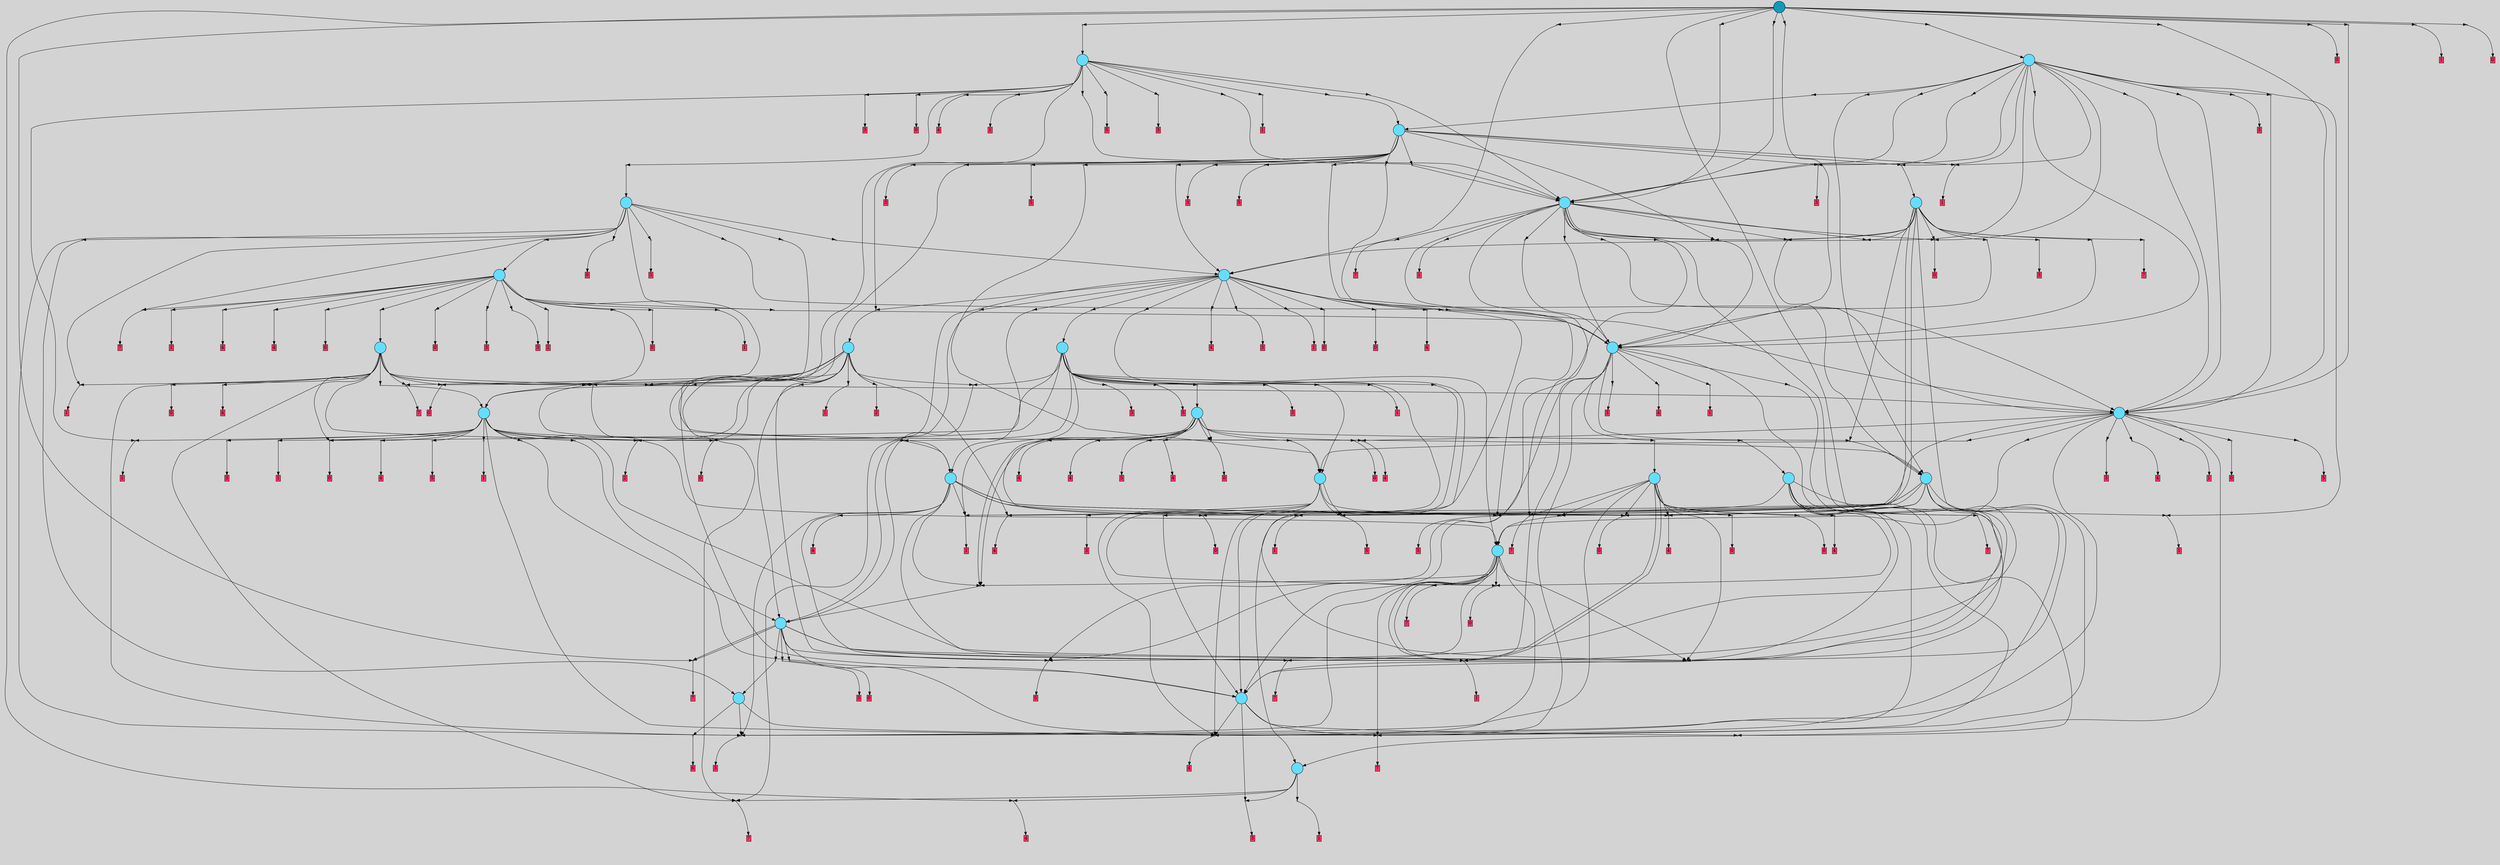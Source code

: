 // File exported with GEGELATI v1.3.1
// On the 2024-07-14 20:02:34
// With the MARL::MarlTPGGraphDotExporter
digraph{
	graph[pad = "0.212, 0.055" bgcolor = lightgray]
	node[shape=circle style = filled label = ""]
		T641 [fillcolor="#66ddff"]
		T730 [fillcolor="#66ddff"]
		T737 [fillcolor="#66ddff"]
		T770 [fillcolor="#66ddff"]
		T778 [fillcolor="#66ddff"]
		T795 [fillcolor="#66ddff"]
		T811 [fillcolor="#66ddff"]
		T830 [fillcolor="#66ddff"]
		T834 [fillcolor="#66ddff"]
		T839 [fillcolor="#66ddff"]
		T848 [fillcolor="#66ddff"]
		T854 [fillcolor="#66ddff"]
		T914 [fillcolor="#66ddff"]
		T924 [fillcolor="#66ddff"]
		T956 [fillcolor="#66ddff"]
		T958 [fillcolor="#66ddff"]
		T969 [fillcolor="#66ddff"]
		T1009 [fillcolor="#66ddff"]
		T1017 [fillcolor="#66ddff"]
		T1110 [fillcolor="#66ddff"]
		T1204 [fillcolor="#66ddff"]
		T1278 [fillcolor="#66ddff"]
		T1428 [fillcolor="#66ddff"]
		T1476 [fillcolor="#66ddff"]
		T1685 [fillcolor="#66ddff"]
		T1694 [fillcolor="#1199bb"]
		P33698 [fillcolor="#cccccc" shape=point] //
		I33698 [shape=box style=invis label="8|4&3|6#0|7&#92;n5|5&4|7#3|2&#92;n7|3&3|3#4|1&#92;n3|0&1|2#2|1&#92;n3|2&2|5#0|4&#92;n8|2&0|5#2|5&#92;n"]
		P33698 -> I33698[style=invis]
		A20389 [fillcolor="#ff3366" shape=box margin=0.03 width=0 height=0 label="7"]
		T641 -> P33698 -> A20389
		P33699 [fillcolor="#cccccc" shape=point] //
		I33699 [shape=box style=invis label="5|7&3|1#1|5&#92;n"]
		P33699 -> I33699[style=invis]
		A20390 [fillcolor="#ff3366" shape=box margin=0.03 width=0 height=0 label="3"]
		T641 -> P33699 -> A20390
		P33700 [fillcolor="#cccccc" shape=point] //
		I33700 [shape=box style=invis label="2|0&2|4#1|2&#92;n0|5&3|0#0|7&#92;n8|7&2|2#3|6&#92;n1|6&1|0#3|7&#92;n2|7&0|7#3|1&#92;n7|4&0|7#2|7&#92;n8|3&0|6#0|3&#92;n4|4&1|2#1|6&#92;n"]
		P33700 -> I33700[style=invis]
		A20391 [fillcolor="#ff3366" shape=box margin=0.03 width=0 height=0 label="6"]
		T641 -> P33700 -> A20391
		P33701 [fillcolor="#cccccc" shape=point] //
		I33701 [shape=box style=invis label="4|7&3|7#1|1&#92;n2|1&0|1#4|2&#92;n0|1&2|1#4|3&#92;n0|5&0|6#3|7&#92;n4|5&4|3#1|6&#92;n3|4&2|2#0|3&#92;n1|7&3|0#0|3&#92;n2|0&4|2#2|4&#92;n6|6&3|3#1|3&#92;n3|3&1|6#3|6&#92;n"]
		P33701 -> I33701[style=invis]
		A20392 [fillcolor="#ff3366" shape=box margin=0.03 width=0 height=0 label="7"]
		T730 -> P33701 -> A20392
		P33702 [fillcolor="#cccccc" shape=point] //
		I33702 [shape=box style=invis label="6|7&0|6#1|7&#92;n8|3&3|5#4|0&#92;n4|1&4|2#4|1&#92;n8|4&1|0#2|1&#92;n6|3&4|4#1|6&#92;n0|0&1|1#4|1&#92;n1|0&3|5#0|2&#92;n6|1&3|7#2|0&#92;n5|7&3|2#2|4&#92;n3|2&4|0#0|1&#92;n"]
		P33702 -> I33702[style=invis]
		A20393 [fillcolor="#ff3366" shape=box margin=0.03 width=0 height=0 label="1"]
		T730 -> P33702 -> A20393
		P33703 [fillcolor="#cccccc" shape=point] //
		I33703 [shape=box style=invis label="8|6&4|1#4|3&#92;n7|5&2|2#1|3&#92;n1|5&3|7#2|7&#92;n0|6&4|2#3|2&#92;n2|0&2|2#4|6&#92;n"]
		P33703 -> I33703[style=invis]
		A20394 [fillcolor="#ff3366" shape=box margin=0.03 width=0 height=0 label="4"]
		T730 -> P33703 -> A20394
		P33704 [fillcolor="#cccccc" shape=point] //
		I33704 [shape=box style=invis label="2|2&3|4#2|5&#92;n3|7&4|1#0|3&#92;n4|5&3|7#1|5&#92;n1|2&1|0#4|1&#92;n6|5&1|7#1|2&#92;n8|5&1|3#1|6&#92;n5|4&0|6#2|2&#92;n"]
		P33704 -> I33704[style=invis]
		A20395 [fillcolor="#ff3366" shape=box margin=0.03 width=0 height=0 label="3"]
		T730 -> P33704 -> A20395
		T737 -> P33698
		T737 -> P33704
		P33705 [fillcolor="#cccccc" shape=point] //
		I33705 [shape=box style=invis label="8|6&4|1#4|3&#92;n1|5&3|7#2|7&#92;n7|5&2|2#0|3&#92;n0|6&4|2#3|2&#92;n2|0&2|2#4|6&#92;n"]
		P33705 -> I33705[style=invis]
		A20396 [fillcolor="#ff3366" shape=box margin=0.03 width=0 height=0 label="4"]
		T737 -> P33705 -> A20396
		P33706 [fillcolor="#cccccc" shape=point] //
		I33706 [shape=box style=invis label="8|0&0|6#3|5&#92;n6|7&3|5#3|0&#92;n5|3&0|1#4|7&#92;n"]
		P33706 -> I33706[style=invis]
		T737 -> P33706 -> T730
		P33707 [fillcolor="#cccccc" shape=point] //
		I33707 [shape=box style=invis label="4|1&2|1#1|7&#92;n4|7&1|0#4|7&#92;n6|0&2|0#3|3&#92;n4|7&3|4#4|7&#92;n8|1&0|6#1|3&#92;n7|3&2|0#3|5&#92;n"]
		P33707 -> I33707[style=invis]
		A20397 [fillcolor="#ff3366" shape=box margin=0.03 width=0 height=0 label="3"]
		T770 -> P33707 -> A20397
		T770 -> P33705
		P33708 [fillcolor="#cccccc" shape=point] //
		I33708 [shape=box style=invis label="6|7&3|5#3|0&#92;n8|0&0|6#3|5&#92;n3|3&3|3#3|3&#92;n"]
		P33708 -> I33708[style=invis]
		A20398 [fillcolor="#ff3366" shape=box margin=0.03 width=0 height=0 label="1"]
		T770 -> P33708 -> A20398
		P33709 [fillcolor="#cccccc" shape=point] //
		I33709 [shape=box style=invis label="4|0&0|3#0|5&#92;n2|4&4|7#0|5&#92;n0|1&4|5#3|5&#92;n0|4&3|4#3|2&#92;n7|2&4|1#4|0&#92;n7|2&4|7#2|0&#92;n2|5&3|3#0|1&#92;n8|4&0|1#3|0&#92;n6|0&2|5#1|4&#92;n0|5&0|5#0|6&#92;n"]
		P33709 -> I33709[style=invis]
		A20399 [fillcolor="#ff3366" shape=box margin=0.03 width=0 height=0 label="7"]
		T770 -> P33709 -> A20399
		P33710 [fillcolor="#cccccc" shape=point] //
		I33710 [shape=box style=invis label="5|4&2|1#4|2&#92;n7|0&4|6#4|1&#92;n8|1&1|6#1|5&#92;n3|1&3|4#1|2&#92;n"]
		P33710 -> I33710[style=invis]
		A20400 [fillcolor="#ff3366" shape=box margin=0.03 width=0 height=0 label="0"]
		T770 -> P33710 -> A20400
		P33711 [fillcolor="#cccccc" shape=point] //
		I33711 [shape=box style=invis label="4|7&3|7#1|1&#92;n3|3&1|6#3|6&#92;n0|1&2|1#4|4&#92;n0|5&0|6#3|7&#92;n4|5&4|3#1|6&#92;n3|4&2|2#0|3&#92;n1|7&3|0#0|3&#92;n2|0&4|2#2|4&#92;n6|6&3|3#1|3&#92;n2|1&0|1#4|2&#92;n"]
		P33711 -> I33711[style=invis]
		A20401 [fillcolor="#ff3366" shape=box margin=0.03 width=0 height=0 label="7"]
		T770 -> P33711 -> A20401
		P33712 [fillcolor="#cccccc" shape=point] //
		I33712 [shape=box style=invis label="1|7&0|5#2|7&#92;n1|5&0|6#3|6&#92;n1|0&2|4#0|1&#92;n"]
		P33712 -> I33712[style=invis]
		A20402 [fillcolor="#ff3366" shape=box margin=0.03 width=0 height=0 label="5"]
		T770 -> P33712 -> A20402
		P33713 [fillcolor="#cccccc" shape=point] //
		I33713 [shape=box style=invis label="1|2&0|6#1|6&#92;n7|7&0|4#0|2&#92;n5|3&4|3#2|5&#92;n2|0&4|3#1|0&#92;n3|7&4|4#3|5&#92;n"]
		P33713 -> I33713[style=invis]
		T770 -> P33713 -> T737
		T770 -> P33711
		P33714 [fillcolor="#cccccc" shape=point] //
		I33714 [shape=box style=invis label="8|6&4|1#4|3&#92;n2|0&2|2#4|6&#92;n1|5&3|7#2|3&#92;n0|6&4|2#3|2&#92;n7|5&2|2#1|3&#92;n3|5&1|6#2|0&#92;n"]
		P33714 -> I33714[style=invis]
		T770 -> P33714 -> T641
		P33715 [fillcolor="#cccccc" shape=point] //
		I33715 [shape=box style=invis label="8|4&3|6#0|7&#92;n3|2&2|5#0|4&#92;n3|0&1|2#2|1&#92;n5|0&4|7#3|2&#92;n8|2&0|5#2|5&#92;n"]
		P33715 -> I33715[style=invis]
		A20403 [fillcolor="#ff3366" shape=box margin=0.03 width=0 height=0 label="7"]
		T778 -> P33715 -> A20403
		P33716 [fillcolor="#cccccc" shape=point] //
		I33716 [shape=box style=invis label="3|1&3|4#1|2&#92;n7|0&4|6#4|1&#92;n8|1&2|6#1|5&#92;n5|4&2|1#4|2&#92;n"]
		P33716 -> I33716[style=invis]
		A20404 [fillcolor="#ff3366" shape=box margin=0.03 width=0 height=0 label="0"]
		T778 -> P33716 -> A20404
		P33717 [fillcolor="#cccccc" shape=point] //
		I33717 [shape=box style=invis label="1|0&2|4#0|1&#92;n7|5&0|6#3|6&#92;n"]
		P33717 -> I33717[style=invis]
		A20405 [fillcolor="#ff3366" shape=box margin=0.03 width=0 height=0 label="5"]
		T778 -> P33717 -> A20405
		T778 -> P33713
		T778 -> P33705
		P33718 [fillcolor="#cccccc" shape=point] //
		I33718 [shape=box style=invis label="6|6&4|1#2|2&#92;n6|7&2|5#0|0&#92;n8|0&0|6#3|5&#92;n"]
		P33718 -> I33718[style=invis]
		A20406 [fillcolor="#ff3366" shape=box margin=0.03 width=0 height=0 label="1"]
		T778 -> P33718 -> A20406
		T778 -> P33698
		T778 -> P33706
		P33719 [fillcolor="#cccccc" shape=point] //
		I33719 [shape=box style=invis label="3|0&1|1#2|1&#92;n5|7&3|1#1|5&#92;n"]
		P33719 -> I33719[style=invis]
		T795 -> P33719 -> T770
		T795 -> P33708
		T795 -> P33716
		P33720 [fillcolor="#cccccc" shape=point] //
		I33720 [shape=box style=invis label="0|1&3|1#4|4&#92;n3|6&1|6#3|6&#92;n6|6&3|3#1|3&#92;n7|6&3|5#4|6&#92;n3|3&2|7#4|5&#92;n0|5&0|6#1|7&#92;n0|7&3|5#1|3&#92;n2|1&0|1#4|2&#92;n3|0&2|4#4|7&#92;n1|6&0|0#0|3&#92;n"]
		P33720 -> I33720[style=invis]
		A20407 [fillcolor="#ff3366" shape=box margin=0.03 width=0 height=0 label="7"]
		T795 -> P33720 -> A20407
		T795 -> P33712
		T795 -> P33713
		T795 -> P33699
		T795 -> P33705
		T795 -> P33698
		T795 -> P33708
		T795 -> P33709
		P33721 [fillcolor="#cccccc" shape=point] //
		I33721 [shape=box style=invis label="8|2&0|5#2|5&#92;n1|0&1|2#2|1&#92;n8|4&0|6#0|7&#92;n"]
		P33721 -> I33721[style=invis]
		A20408 [fillcolor="#ff3366" shape=box margin=0.03 width=0 height=0 label="7"]
		T811 -> P33721 -> A20408
		T811 -> P33699
		T811 -> P33708
		P33722 [fillcolor="#cccccc" shape=point] //
		I33722 [shape=box style=invis label="1|2&2|0#1|4&#92;n3|4&4|0#4|4&#92;n1|3&2|0#4|7&#92;n5|0&0|3#2|5&#92;n"]
		P33722 -> I33722[style=invis]
		A20409 [fillcolor="#ff3366" shape=box margin=0.03 width=0 height=0 label="0"]
		T811 -> P33722 -> A20409
		P33723 [fillcolor="#cccccc" shape=point] //
		I33723 [shape=box style=invis label="0|6&2|1#4|4&#92;n3|7&3|0#0|3&#92;n4|0&4|2#2|4&#92;n4|4&2|2#1|3&#92;n3|4&1|6#3|6&#92;n"]
		P33723 -> I33723[style=invis]
		T811 -> P33723 -> T795
		T811 -> P33713
		P33724 [fillcolor="#cccccc" shape=point] //
		I33724 [shape=box style=invis label="8|0&2|2#1|7&#92;n0|1&4|0#3|7&#92;n"]
		P33724 -> I33724[style=invis]
		A20410 [fillcolor="#ff3366" shape=box margin=0.03 width=0 height=0 label="4"]
		T811 -> P33724 -> A20410
		P33725 [fillcolor="#cccccc" shape=point] //
		I33725 [shape=box style=invis label="8|5&2|0#1|6&#92;n4|0&2|7#4|3&#92;n7|4&4|2#0|5&#92;n"]
		P33725 -> I33725[style=invis]
		A20411 [fillcolor="#ff3366" shape=box margin=0.03 width=0 height=0 label="0"]
		T811 -> P33725 -> A20411
		T811 -> P33708
		P33726 [fillcolor="#cccccc" shape=point] //
		I33726 [shape=box style=invis label="6|6&4|0#4|1&#92;n7|3&2|3#3|5&#92;n3|7&2|3#1|6&#92;n3|2&2|3#2|7&#92;n"]
		P33726 -> I33726[style=invis]
		A20412 [fillcolor="#ff3366" shape=box margin=0.03 width=0 height=0 label="4"]
		T811 -> P33726 -> A20412
		P33727 [fillcolor="#cccccc" shape=point] //
		I33727 [shape=box style=invis label="7|0&4|6#4|1&#92;n3|1&3|4#1|3&#92;n8|5&1|7#1|5&#92;n5|4&2|1#4|2&#92;n"]
		P33727 -> I33727[style=invis]
		A20413 [fillcolor="#ff3366" shape=box margin=0.03 width=0 height=0 label="0"]
		T811 -> P33727 -> A20413
		T830 -> P33716
		T830 -> P33717
		P33728 [fillcolor="#cccccc" shape=point] //
		I33728 [shape=box style=invis label="1|2&0|6#1|6&#92;n2|0&4|3#1|0&#92;n1|3&4|3#2|5&#92;n3|7&4|4#3|5&#92;n"]
		P33728 -> I33728[style=invis]
		T830 -> P33728 -> T737
		P33729 [fillcolor="#cccccc" shape=point] //
		I33729 [shape=box style=invis label="0|6&4|2#3|2&#92;n1|5&3|7#2|7&#92;n7|5&2|2#0|3&#92;n8|6&4|1#4|3&#92;n2|0&2|2#4|1&#92;n"]
		P33729 -> I33729[style=invis]
		A20414 [fillcolor="#ff3366" shape=box margin=0.03 width=0 height=0 label="4"]
		T830 -> P33729 -> A20414
		P33730 [fillcolor="#cccccc" shape=point] //
		I33730 [shape=box style=invis label="7|5&0|6#3|2&#92;n1|0&2|4#0|1&#92;n"]
		P33730 -> I33730[style=invis]
		A20415 [fillcolor="#ff3366" shape=box margin=0.03 width=0 height=0 label="5"]
		T830 -> P33730 -> A20415
		P33731 [fillcolor="#cccccc" shape=point] //
		I33731 [shape=box style=invis label="1|2&1|0#4|1&#92;n2|3&1|0#2|5&#92;n3|0&4|1#0|3&#92;n4|5&3|7#1|5&#92;n2|2&3|4#2|5&#92;n6|5&1|7#1|2&#92;n8|5&1|3#1|6&#92;n5|4&0|6#2|2&#92;n"]
		P33731 -> I33731[style=invis]
		A20416 [fillcolor="#ff3366" shape=box margin=0.03 width=0 height=0 label="3"]
		T830 -> P33731 -> A20416
		T830 -> P33717
		T830 -> P33705
		T834 -> P33705
		T834 -> P33723
		T834 -> P33712
		T834 -> P33725
		T834 -> P33726
		P33732 [fillcolor="#cccccc" shape=point] //
		I33732 [shape=box style=invis label="8|0&1|1#4|1&#92;n0|7&4|3#1|4&#92;n7|3&0|2#0|7&#92;n1|6&3|2#1|4&#92;n1|2&0|4#1|4&#92;n6|2&3|2#4|2&#92;n5|0&4|4#3|4&#92;n0|5&2|0#3|5&#92;n3|3&3|4#0|3&#92;n"]
		P33732 -> I33732[style=invis]
		A20417 [fillcolor="#ff3366" shape=box margin=0.03 width=0 height=0 label="1"]
		T834 -> P33732 -> A20417
		P33733 [fillcolor="#cccccc" shape=point] //
		I33733 [shape=box style=invis label="6|1&2|6#0|5&#92;n5|5&4|6#0|4&#92;n3|7&0|6#2|7&#92;n2|0&3|0#2|4&#92;n"]
		P33733 -> I33733[style=invis]
		A20418 [fillcolor="#ff3366" shape=box margin=0.03 width=0 height=0 label="0"]
		T834 -> P33733 -> A20418
		T834 -> P33698
		P33734 [fillcolor="#cccccc" shape=point] //
		I33734 [shape=box style=invis label="1|7&0|0#3|7&#92;n0|7&3|2#1|3&#92;n0|1&3|0#3|5&#92;n1|0&0|1#1|3&#92;n"]
		P33734 -> I33734[style=invis]
		A20419 [fillcolor="#ff3366" shape=box margin=0.03 width=0 height=0 label="1"]
		T834 -> P33734 -> A20419
		T834 -> P33708
		T839 -> P33715
		P33735 [fillcolor="#cccccc" shape=point] //
		I33735 [shape=box style=invis label="5|7&3|3#1|5&#92;n7|0&0|6#0|3&#92;n"]
		P33735 -> I33735[style=invis]
		A20420 [fillcolor="#ff3366" shape=box margin=0.03 width=0 height=0 label="3"]
		T839 -> P33735 -> A20420
		P33736 [fillcolor="#cccccc" shape=point] //
		I33736 [shape=box style=invis label="0|6&4|2#3|2&#92;n1|7&3|7#2|7&#92;n7|5&2|2#0|3&#92;n8|6&4|1#4|3&#92;n2|0&2|2#4|6&#92;n"]
		P33736 -> I33736[style=invis]
		A20421 [fillcolor="#ff3366" shape=box margin=0.03 width=0 height=0 label="4"]
		T839 -> P33736 -> A20421
		T839 -> P33708
		P33737 [fillcolor="#cccccc" shape=point] //
		I33737 [shape=box style=invis label="3|1&3|4#1|2&#92;n8|1&2|6#1|5&#92;n7|0&4|6#4|1&#92;n1|4&2|1#4|2&#92;n"]
		P33737 -> I33737[style=invis]
		T839 -> P33737 -> T811
		P33738 [fillcolor="#cccccc" shape=point] //
		I33738 [shape=box style=invis label="1|0&2|4#0|1&#92;n5|6&0|7#0|2&#92;n5|1&2|4#1|7&#92;n1|4&0|5#2|7&#92;n"]
		P33738 -> I33738[style=invis]
		T839 -> P33738 -> T778
		T839 -> P33698
		T839 -> P33712
		P33739 [fillcolor="#cccccc" shape=point] //
		I33739 [shape=box style=invis label="8|0&0|6#3|5&#92;n6|0&1|3#3|0&#92;n4|2&3|1#0|3&#92;n6|3&4|7#3|5&#92;n"]
		P33739 -> I33739[style=invis]
		A20422 [fillcolor="#ff3366" shape=box margin=0.03 width=0 height=0 label="1"]
		T839 -> P33739 -> A20422
		P33740 [fillcolor="#cccccc" shape=point] //
		I33740 [shape=box style=invis label="3|0&0|2#0|2&#92;n2|1&4|4#3|2&#92;n2|5&4|6#3|5&#92;n"]
		P33740 -> I33740[style=invis]
		T839 -> P33740 -> T737
		P33741 [fillcolor="#cccccc" shape=point] //
		I33741 [shape=box style=invis label="7|1&4|4#4|1&#92;n2|7&1|7#3|3&#92;n4|0&1|2#3|6&#92;n4|6&4|1#4|1&#92;n2|7&4|3#4|5&#92;n0|5&4|7#3|0&#92;n4|4&3|0#0|4&#92;n"]
		P33741 -> I33741[style=invis]
		A20423 [fillcolor="#ff3366" shape=box margin=0.03 width=0 height=0 label="4"]
		T848 -> P33741 -> A20423
		T848 -> P33723
		T848 -> P33712
		T848 -> P33725
		T848 -> P33726
		T848 -> P33732
		T848 -> P33733
		T848 -> P33734
		T848 -> P33708
		T848 -> P33699
		T848 -> P33719
		T854 -> P33699
		P33742 [fillcolor="#cccccc" shape=point] //
		I33742 [shape=box style=invis label="6|0&3|7#3|6&#92;n6|6&3|6#2|4&#92;n4|6&2|7#0|2&#92;n5|6&2|6#4|5&#92;n1|2&3|2#2|6&#92;n"]
		P33742 -> I33742[style=invis]
		A20424 [fillcolor="#ff3366" shape=box margin=0.03 width=0 height=0 label="5"]
		T854 -> P33742 -> A20424
		P33743 [fillcolor="#cccccc" shape=point] //
		I33743 [shape=box style=invis label="0|6&4|2#3|2&#92;n6|6&4|0#4|3&#92;n2|0&2|2#0|6&#92;n0|0&2|3#3|4&#92;n"]
		P33743 -> I33743[style=invis]
		A20425 [fillcolor="#ff3366" shape=box margin=0.03 width=0 height=0 label="4"]
		T854 -> P33743 -> A20425
		P33744 [fillcolor="#cccccc" shape=point] //
		I33744 [shape=box style=invis label="8|1&1|7#2|1&#92;n2|0&3|7#1|4&#92;n"]
		P33744 -> I33744[style=invis]
		A20426 [fillcolor="#ff3366" shape=box margin=0.03 width=0 height=0 label="3"]
		T854 -> P33744 -> A20426
		P33745 [fillcolor="#cccccc" shape=point] //
		I33745 [shape=box style=invis label="3|0&0|3#4|6&#92;n4|0&2|6#2|6&#92;n8|4&0|6#0|1&#92;n"]
		P33745 -> I33745[style=invis]
		A20427 [fillcolor="#ff3366" shape=box margin=0.03 width=0 height=0 label="4"]
		T854 -> P33745 -> A20427
		P33746 [fillcolor="#cccccc" shape=point] //
		I33746 [shape=box style=invis label="0|6&2|1#1|4&#92;n3|7&3|0#0|3&#92;n3|4&1|6#3|6&#92;n4|4&2|2#1|3&#92;n4|0&4|2#2|4&#92;n"]
		P33746 -> I33746[style=invis]
		T854 -> P33746 -> T795
		T854 -> P33706
		P33747 [fillcolor="#cccccc" shape=point] //
		I33747 [shape=box style=invis label="1|2&2|4#2|1&#92;n7|0&2|5#0|0&#92;n"]
		P33747 -> I33747[style=invis]
		A20428 [fillcolor="#ff3366" shape=box margin=0.03 width=0 height=0 label="1"]
		T854 -> P33747 -> A20428
		T854 -> P33734
		P33748 [fillcolor="#cccccc" shape=point] //
		I33748 [shape=box style=invis label="6|7&0|7#4|3&#92;n0|1&1|1#1|0&#92;n2|0&3|4#2|4&#92;n6|1&2|6#0|5&#92;n"]
		P33748 -> I33748[style=invis]
		A20429 [fillcolor="#ff3366" shape=box margin=0.03 width=0 height=0 label="0"]
		T854 -> P33748 -> A20429
		P33749 [fillcolor="#cccccc" shape=point] //
		I33749 [shape=box style=invis label="8|0&3|5#3|5&#92;n2|4&0|1#0|2&#92;n"]
		P33749 -> I33749[style=invis]
		T854 -> P33749 -> T830
		T914 -> P33719
		P33750 [fillcolor="#cccccc" shape=point] //
		I33750 [shape=box style=invis label="8|6&2|1#4|3&#92;n1|5&3|7#2|7&#92;n7|5&2|2#0|4&#92;n2|0&2|2#4|6&#92;n0|6&4|2#2|2&#92;n7|0&2|1#4|6&#92;n"]
		P33750 -> I33750[style=invis]
		A20430 [fillcolor="#ff3366" shape=box margin=0.03 width=0 height=0 label="4"]
		T914 -> P33750 -> A20430
		P33751 [fillcolor="#cccccc" shape=point] //
		I33751 [shape=box style=invis label="1|4&0|1#4|6&#92;n8|6&2|5#1|0&#92;n3|2&1|6#1|4&#92;n3|0&2|1#0|7&#92;n5|3&4|3#0|5&#92;n"]
		P33751 -> I33751[style=invis]
		T914 -> P33751 -> T834
		P33752 [fillcolor="#cccccc" shape=point] //
		I33752 [shape=box style=invis label="6|1&2|6#0|5&#92;n3|7&0|6#2|7&#92;n6|7&0|7#3|3&#92;n2|0&3|0#2|4&#92;n"]
		P33752 -> I33752[style=invis]
		A20431 [fillcolor="#ff3366" shape=box margin=0.03 width=0 height=0 label="0"]
		T914 -> P33752 -> A20431
		P33753 [fillcolor="#cccccc" shape=point] //
		I33753 [shape=box style=invis label="5|4&2|1#0|2&#92;n7|1&2|6#1|5&#92;n3|0&4|6#4|1&#92;n2|0&1|3#4|1&#92;n"]
		P33753 -> I33753[style=invis]
		A20432 [fillcolor="#ff3366" shape=box margin=0.03 width=0 height=0 label="0"]
		T914 -> P33753 -> A20432
		P33754 [fillcolor="#cccccc" shape=point] //
		I33754 [shape=box style=invis label="0|6&4|2#3|7&#92;n1|5&3|7#2|7&#92;n7|5&2|2#0|3&#92;n8|6&4|1#4|3&#92;n2|0&2|2#4|6&#92;n"]
		P33754 -> I33754[style=invis]
		A20433 [fillcolor="#ff3366" shape=box margin=0.03 width=0 height=0 label="4"]
		T914 -> P33754 -> A20433
		P33755 [fillcolor="#cccccc" shape=point] //
		I33755 [shape=box style=invis label="3|7&1|3#4|6&#92;n3|0&3|3#0|3&#92;n4|0&2|6#2|6&#92;n8|4&0|6#0|1&#92;n"]
		P33755 -> I33755[style=invis]
		A20434 [fillcolor="#ff3366" shape=box margin=0.03 width=0 height=0 label="4"]
		T914 -> P33755 -> A20434
		P33756 [fillcolor="#cccccc" shape=point] //
		I33756 [shape=box style=invis label="2|5&0|1#0|2&#92;n8|0&3|5#3|5&#92;n"]
		P33756 -> I33756[style=invis]
		T914 -> P33756 -> T830
		P33757 [fillcolor="#cccccc" shape=point] //
		I33757 [shape=box style=invis label="8|5&0|6#2|7&#92;n1|5&0|6#1|6&#92;n1|7&0|5#2|7&#92;n1|0&2|4#0|1&#92;n"]
		P33757 -> I33757[style=invis]
		A20435 [fillcolor="#ff3366" shape=box margin=0.03 width=0 height=0 label="5"]
		T914 -> P33757 -> A20435
		T914 -> P33732
		T914 -> P33719
		T914 -> P33752
		P33758 [fillcolor="#cccccc" shape=point] //
		I33758 [shape=box style=invis label="6|6&1|4#3|6&#92;n8|0&2|6#4|2&#92;n5|6&3|4#3|2&#92;n7|1&2|7#3|5&#92;n3|6&2|5#0|4&#92;n8|2&0|7#2|5&#92;n"]
		P33758 -> I33758[style=invis]
		T924 -> P33758 -> T848
		P33759 [fillcolor="#cccccc" shape=point] //
		I33759 [shape=box style=invis label="7|7&0|4#2|2&#92;n1|1&3|4#2|2&#92;n1|2&0|7#1|4&#92;n3|7&4|4#3|5&#92;n"]
		P33759 -> I33759[style=invis]
		T924 -> P33759 -> T737
		P33760 [fillcolor="#cccccc" shape=point] //
		I33760 [shape=box style=invis label="7|1&3|1#4|4&#92;n0|0&1|3#1|5&#92;n0|0&2|6#0|6&#92;n4|7&0|1#4|6&#92;n"]
		P33760 -> I33760[style=invis]
		T924 -> P33760 -> T770
		P33761 [fillcolor="#cccccc" shape=point] //
		I33761 [shape=box style=invis label="7|0&4|6#4|1&#92;n0|6&4|3#1|5&#92;n5|3&2|1#4|2&#92;n8|1&2|6#1|5&#92;n"]
		P33761 -> I33761[style=invis]
		A20436 [fillcolor="#ff3366" shape=box margin=0.03 width=0 height=0 label="0"]
		T924 -> P33761 -> A20436
		P33762 [fillcolor="#cccccc" shape=point] //
		I33762 [shape=box style=invis label="8|1&4|1#4|3&#92;n0|1&2|4#4|3&#92;n7|5&2|2#0|3&#92;n8|7&2|7#0|1&#92;n7|0&2|2#4|6&#92;n"]
		P33762 -> I33762[style=invis]
		A20437 [fillcolor="#ff3366" shape=box margin=0.03 width=0 height=0 label="4"]
		T924 -> P33762 -> A20437
		T924 -> P33705
		P33763 [fillcolor="#cccccc" shape=point] //
		I33763 [shape=box style=invis label="3|2&0|0#1|7&#92;n0|0&3|0#3|1&#92;n4|6&3|4#2|1&#92;n6|3&4|7#1|4&#92;n"]
		P33763 -> I33763[style=invis]
		A20438 [fillcolor="#ff3366" shape=box margin=0.03 width=0 height=0 label="5"]
		T924 -> P33763 -> A20438
		P33764 [fillcolor="#cccccc" shape=point] //
		I33764 [shape=box style=invis label="7|0&4|6#4|1&#92;n8|1&2|6#1|5&#92;n5|3&2|1#4|2&#92;n"]
		P33764 -> I33764[style=invis]
		A20439 [fillcolor="#ff3366" shape=box margin=0.03 width=0 height=0 label="0"]
		T924 -> P33764 -> A20439
		P33765 [fillcolor="#cccccc" shape=point] //
		I33765 [shape=box style=invis label="1|3&3|3#3|2&#92;n7|0&0|6#3|0&#92;n1|7&2|7#4|1&#92;n"]
		P33765 -> I33765[style=invis]
		A20440 [fillcolor="#ff3366" shape=box margin=0.03 width=0 height=0 label="1"]
		T924 -> P33765 -> A20440
		P33766 [fillcolor="#cccccc" shape=point] //
		I33766 [shape=box style=invis label="5|7&3|1#1|5&#92;n3|7&3|6#3|6&#92;n"]
		P33766 -> I33766[style=invis]
		A20441 [fillcolor="#ff3366" shape=box margin=0.03 width=0 height=0 label="3"]
		T924 -> P33766 -> A20441
		T924 -> P33713
		P33767 [fillcolor="#cccccc" shape=point] //
		I33767 [shape=box style=invis label="3|0&1|3#2|1&#92;n"]
		P33767 -> I33767[style=invis]
		A20442 [fillcolor="#ff3366" shape=box margin=0.03 width=0 height=0 label="2"]
		T924 -> P33767 -> A20442
		P33768 [fillcolor="#cccccc" shape=point] //
		I33768 [shape=box style=invis label="8|0&1|1#4|1&#92;n3|3&3|4#0|3&#92;n7|3&0|2#0|7&#92;n1|6&3|2#1|4&#92;n1|2&0|4#1|4&#92;n6|2&3|2#4|2&#92;n5|0&4|4#3|4&#92;n7|1&3|5#3|2&#92;n0|5&2|0#3|5&#92;n0|1&4|3#1|4&#92;n"]
		P33768 -> I33768[style=invis]
		A20443 [fillcolor="#ff3366" shape=box margin=0.03 width=0 height=0 label="1"]
		T924 -> P33768 -> A20443
		P33769 [fillcolor="#cccccc" shape=point] //
		I33769 [shape=box style=invis label="3|5&4|0#4|5&#92;n5|0&1|4#2|5&#92;n"]
		P33769 -> I33769[style=invis]
		A20444 [fillcolor="#ff3366" shape=box margin=0.03 width=0 height=0 label="1"]
		T924 -> P33769 -> A20444
		T956 -> P33758
		P33770 [fillcolor="#cccccc" shape=point] //
		I33770 [shape=box style=invis label="5|1&1|6#1|4&#92;n"]
		P33770 -> I33770[style=invis]
		A20445 [fillcolor="#ff3366" shape=box margin=0.03 width=0 height=0 label="3"]
		T956 -> P33770 -> A20445
		P33771 [fillcolor="#cccccc" shape=point] //
		I33771 [shape=box style=invis label="4|7&0|1#2|6&#92;n2|0&1|3#1|5&#92;n0|0&2|5#0|6&#92;n7|1&3|1#4|4&#92;n"]
		P33771 -> I33771[style=invis]
		T956 -> P33771 -> T830
		P33772 [fillcolor="#cccccc" shape=point] //
		I33772 [shape=box style=invis label="0|6&2|5#0|4&#92;n5|6&4|2#3|2&#92;n5|4&3|5#4|2&#92;n1|0&2|4#0|1&#92;n1|5&0|6#3|3&#92;n"]
		P33772 -> I33772[style=invis]
		A20446 [fillcolor="#ff3366" shape=box margin=0.03 width=0 height=0 label="5"]
		T956 -> P33772 -> A20446
		T956 -> P33761
		T956 -> P33705
		P33773 [fillcolor="#cccccc" shape=point] //
		I33773 [shape=box style=invis label="6|3&4|7#1|4&#92;n8|0&3|0#3|1&#92;n1|1&4|0#3|1&#92;n3|2&0|0#4|7&#92;n4|6&3|4#2|1&#92;n6|5&4|3#3|6&#92;n"]
		P33773 -> I33773[style=invis]
		T956 -> P33773 -> T914
		P33774 [fillcolor="#cccccc" shape=point] //
		I33774 [shape=box style=invis label="5|0&3|3#4|3&#92;n5|7&3|1#3|5&#92;n"]
		P33774 -> I33774[style=invis]
		A20447 [fillcolor="#ff3366" shape=box margin=0.03 width=0 height=0 label="3"]
		T956 -> P33774 -> A20447
		T956 -> P33767
		P33775 [fillcolor="#cccccc" shape=point] //
		I33775 [shape=box style=invis label="0|7&3|2#1|3&#92;n1|7&0|6#3|7&#92;n0|1&3|0#3|5&#92;n1|0&0|1#1|3&#92;n"]
		P33775 -> I33775[style=invis]
		A20448 [fillcolor="#ff3366" shape=box margin=0.03 width=0 height=0 label="1"]
		T956 -> P33775 -> A20448
		P33776 [fillcolor="#cccccc" shape=point] //
		I33776 [shape=box style=invis label="0|0&1|3#1|5&#92;n7|1&3|1#4|4&#92;n0|0&2|5#0|2&#92;n4|7&0|1#2|6&#92;n5|1&1|6#4|3&#92;n"]
		P33776 -> I33776[style=invis]
		T956 -> P33776 -> T770
		P33777 [fillcolor="#cccccc" shape=point] //
		I33777 [shape=box style=invis label="2|0&4|3#1|0&#92;n5|3&4|3#2|5&#92;n1|2&0|6#0|6&#92;n3|7&4|4#3|5&#92;n"]
		P33777 -> I33777[style=invis]
		T956 -> P33777 -> T737
		T956 -> P33734
		T956 -> P33713
		P33778 [fillcolor="#cccccc" shape=point] //
		I33778 [shape=box style=invis label="3|6&2|5#0|4&#92;n8|0&2|6#4|4&#92;n5|6&3|4#3|2&#92;n6|6&1|4#3|6&#92;n8|2&0|7#2|5&#92;n"]
		P33778 -> I33778[style=invis]
		T958 -> P33778 -> T848
		T958 -> P33767
		P33779 [fillcolor="#cccccc" shape=point] //
		I33779 [shape=box style=invis label="2|0&3|4#3|0&#92;n3|3&3|6#2|1&#92;n"]
		P33779 -> I33779[style=invis]
		T958 -> P33779 -> T924
		P33780 [fillcolor="#cccccc" shape=point] //
		I33780 [shape=box style=invis label="2|1&2|5#1|3&#92;n6|4&0|7#3|5&#92;n2|0&1|4#2|1&#92;n7|5&0|4#3|1&#92;n3|6&4|3#4|1&#92;n4|5&0|4#0|2&#92;n"]
		P33780 -> I33780[style=invis]
		T958 -> P33780 -> T854
		P33781 [fillcolor="#cccccc" shape=point] //
		I33781 [shape=box style=invis label="1|0&0|2#3|6&#92;n4|3&2|1#3|2&#92;n"]
		P33781 -> I33781[style=invis]
		A20449 [fillcolor="#ff3366" shape=box margin=0.03 width=0 height=0 label="0"]
		T958 -> P33781 -> A20449
		T958 -> P33699
		P33782 [fillcolor="#cccccc" shape=point] //
		I33782 [shape=box style=invis label="7|0&2|5#0|0&#92;n1|2&2|0#2|1&#92;n"]
		P33782 -> I33782[style=invis]
		A20450 [fillcolor="#ff3366" shape=box margin=0.03 width=0 height=0 label="1"]
		T958 -> P33782 -> A20450
		P33783 [fillcolor="#cccccc" shape=point] //
		I33783 [shape=box style=invis label="2|6&2|0#0|3&#92;n6|0&4|5#4|0&#92;n3|1&3|7#0|7&#92;n8|4&3|2#4|4&#92;n0|2&0|5#2|2&#92;n1|6&2|1#2|7&#92;n"]
		P33783 -> I33783[style=invis]
		A20451 [fillcolor="#ff3366" shape=box margin=0.03 width=0 height=0 label="0"]
		T958 -> P33783 -> A20451
		P33784 [fillcolor="#cccccc" shape=point] //
		I33784 [shape=box style=invis label="3|7&3|0#0|3&#92;n4|0&4|2#2|4&#92;n4|3&2|0#1|1&#92;n2|0&4|0#0|7&#92;n2|2&3|6#4|4&#92;n0|6&2|1#4|4&#92;n"]
		P33784 -> I33784[style=invis]
		T958 -> P33784 -> T795
		P33785 [fillcolor="#cccccc" shape=point] //
		I33785 [shape=box style=invis label="2|0&2|2#4|1&#92;n5|4&4|4#1|7&#92;n1|5&3|7#2|7&#92;n7|5&2|2#0|3&#92;n8|6&4|1#2|3&#92;n0|6&4|2#3|2&#92;n"]
		P33785 -> I33785[style=invis]
		A20452 [fillcolor="#ff3366" shape=box margin=0.03 width=0 height=0 label="4"]
		T958 -> P33785 -> A20452
		T958 -> P33701
		P33786 [fillcolor="#cccccc" shape=point] //
		I33786 [shape=box style=invis label="2|0&4|1#3|2&#92;n3|0&1|2#2|3&#92;n3|3&3|2#3|6&#92;n5|3&2|7#3|1&#92;n6|1&4|1#0|1&#92;n"]
		P33786 -> I33786[style=invis]
		A20453 [fillcolor="#ff3366" shape=box margin=0.03 width=0 height=0 label="7"]
		T958 -> P33786 -> A20453
		T958 -> P33761
		T969 -> P33778
		T969 -> P33767
		P33787 [fillcolor="#cccccc" shape=point] //
		I33787 [shape=box style=invis label="5|3&1|6#3|6&#92;n2|0&3|4#3|0&#92;n"]
		P33787 -> I33787[style=invis]
		T969 -> P33787 -> T924
		P33788 [fillcolor="#cccccc" shape=point] //
		I33788 [shape=box style=invis label="2|0&4|3#1|0&#92;n5|3&4|3#2|5&#92;n7|7&0|4#0|2&#92;n2|5&2|3#2|6&#92;n"]
		P33788 -> I33788[style=invis]
		A20454 [fillcolor="#ff3366" shape=box margin=0.03 width=0 height=0 label="2"]
		T969 -> P33788 -> A20454
		T969 -> P33780
		P33789 [fillcolor="#cccccc" shape=point] //
		I33789 [shape=box style=invis label="7|1&3|1#4|4&#92;n0|0&2|5#0|6&#92;n"]
		P33789 -> I33789[style=invis]
		T969 -> P33789 -> T770
		T969 -> P33764
		P33790 [fillcolor="#cccccc" shape=point] //
		I33790 [shape=box style=invis label="1|2&2|0#3|1&#92;n7|0&2|5#0|0&#92;n3|1&4|6#2|0&#92;n"]
		P33790 -> I33790[style=invis]
		A20455 [fillcolor="#ff3366" shape=box margin=0.03 width=0 height=0 label="1"]
		T969 -> P33790 -> A20455
		T969 -> P33783
		T969 -> P33784
		T969 -> P33712
		T969 -> P33729
		T969 -> P33701
		T969 -> P33786
		T969 -> P33776
		P33791 [fillcolor="#cccccc" shape=point] //
		I33791 [shape=box style=invis label="1|4&0|0#3|1&#92;n7|5&3|5#4|7&#92;n6|4&3|3#3|1&#92;n2|0&2|7#3|7&#92;n"]
		P33791 -> I33791[style=invis]
		T1009 -> P33791 -> T924
		P33792 [fillcolor="#cccccc" shape=point] //
		I33792 [shape=box style=invis label="8|4&4|2#1|3&#92;n7|7&0|6#0|2&#92;n2|0&3|5#3|6&#92;n7|6&4|3#1|0&#92;n"]
		P33792 -> I33792[style=invis]
		A20456 [fillcolor="#ff3366" shape=box margin=0.03 width=0 height=0 label="2"]
		T1009 -> P33792 -> A20456
		T1009 -> P33780
		P33793 [fillcolor="#cccccc" shape=point] //
		I33793 [shape=box style=invis label="6|3&2|1#4|4&#92;n6|4&4|0#3|6&#92;n1|6&2|3#2|2&#92;n0|0&3|5#2|5&#92;n8|5&2|7#4|7&#92;n"]
		P33793 -> I33793[style=invis]
		A20457 [fillcolor="#ff3366" shape=box margin=0.03 width=0 height=0 label="0"]
		T1009 -> P33793 -> A20457
		P33794 [fillcolor="#cccccc" shape=point] //
		I33794 [shape=box style=invis label="1|2&2|0#2|1&#92;n3|7&0|7#0|6&#92;n7|0&2|5#0|0&#92;n"]
		P33794 -> I33794[style=invis]
		A20458 [fillcolor="#ff3366" shape=box margin=0.03 width=0 height=0 label="1"]
		T1009 -> P33794 -> A20458
		P33795 [fillcolor="#cccccc" shape=point] //
		I33795 [shape=box style=invis label="4|3&4|0#1|1&#92;n4|0&4|2#2|4&#92;n7|7&1|1#3|4&#92;n3|7&3|0#0|3&#92;n2|0&4|0#0|7&#92;n1|0&2|3#0|3&#92;n"]
		P33795 -> I33795[style=invis]
		A20459 [fillcolor="#ff3366" shape=box margin=0.03 width=0 height=0 label="1"]
		T1009 -> P33795 -> A20459
		P33796 [fillcolor="#cccccc" shape=point] //
		I33796 [shape=box style=invis label="0|6&4|2#3|2&#92;n2|0&2|2#4|1&#92;n8|6&4|1#4|3&#92;n1|5&3|7#1|7&#92;n"]
		P33796 -> I33796[style=invis]
		A20460 [fillcolor="#ff3366" shape=box margin=0.03 width=0 height=0 label="4"]
		T1009 -> P33796 -> A20460
		P33797 [fillcolor="#cccccc" shape=point] //
		I33797 [shape=box style=invis label="4|7&3|7#1|1&#92;n2|1&0|1#4|2&#92;n0|1&2|1#4|3&#92;n3|4&2|2#0|3&#92;n4|1&4|3#1|6&#92;n0|5&0|6#3|7&#92;n1|7&3|0#0|3&#92;n2|0&4|2#2|4&#92;n6|6&3|3#1|3&#92;n3|3&1|6#3|6&#92;n"]
		P33797 -> I33797[style=invis]
		A20461 [fillcolor="#ff3366" shape=box margin=0.03 width=0 height=0 label="7"]
		T1009 -> P33797 -> A20461
		P33798 [fillcolor="#cccccc" shape=point] //
		I33798 [shape=box style=invis label="5|1&2|7#3|1&#92;n6|1&4|1#0|1&#92;n2|0&4|6#3|2&#92;n"]
		P33798 -> I33798[style=invis]
		T1009 -> P33798 -> T958
		P33799 [fillcolor="#cccccc" shape=point] //
		I33799 [shape=box style=invis label="5|6&2|6#4|5&#92;n4|6&2|7#0|5&#92;n6|0&3|7#3|6&#92;n8|5&3|3#0|1&#92;n1|2&3|2#2|6&#92;n"]
		P33799 -> I33799[style=invis]
		A20462 [fillcolor="#ff3366" shape=box margin=0.03 width=0 height=0 label="4"]
		T1009 -> P33799 -> A20462
		P33800 [fillcolor="#cccccc" shape=point] //
		I33800 [shape=box style=invis label="5|7&1|2#3|6&#92;n7|5&3|7#0|1&#92;n5|0&0|1#3|7&#92;n3|3&1|7#4|0&#92;n"]
		P33800 -> I33800[style=invis]
		A20463 [fillcolor="#ff3366" shape=box margin=0.03 width=0 height=0 label="0"]
		T1009 -> P33800 -> A20463
		P33801 [fillcolor="#cccccc" shape=point] //
		I33801 [shape=box style=invis label="5|6&3|2#4|7&#92;n3|7&3|0#0|3&#92;n4|0&4|2#2|4&#92;n6|2&2|0#2|2&#92;n4|0&2|0#1|1&#92;n2|2&3|5#4|4&#92;n2|0&4|0#0|7&#92;n0|6&2|1#4|4&#92;n"]
		P33801 -> I33801[style=invis]
		T1009 -> P33801 -> T839
		P33802 [fillcolor="#cccccc" shape=point] //
		I33802 [shape=box style=invis label="6|3&2|1#4|4&#92;n0|0&3|5#2|5&#92;n7|7&4|1#2|0&#92;n1|6&2|3#2|2&#92;n8|5&2|7#4|7&#92;n"]
		P33802 -> I33802[style=invis]
		A20464 [fillcolor="#ff3366" shape=box margin=0.03 width=0 height=0 label="0"]
		T1009 -> P33802 -> A20464
		P33803 [fillcolor="#cccccc" shape=point] //
		I33803 [shape=box style=invis label="2|0&2|5#2|7&#92;n8|1&3|1#1|4&#92;n3|0&3|6#1|1&#92;n"]
		P33803 -> I33803[style=invis]
		A20465 [fillcolor="#ff3366" shape=box margin=0.03 width=0 height=0 label="3"]
		T1009 -> P33803 -> A20465
		P33804 [fillcolor="#cccccc" shape=point] //
		I33804 [shape=box style=invis label="2|4&3|1#0|1&#92;n4|0&2|1#3|3&#92;n2|4&2|3#4|1&#92;n"]
		P33804 -> I33804[style=invis]
		A20466 [fillcolor="#ff3366" shape=box margin=0.03 width=0 height=0 label="3"]
		T1009 -> P33804 -> A20466
		P33805 [fillcolor="#cccccc" shape=point] //
		I33805 [shape=box style=invis label="8|2&3|0#2|6&#92;n2|7&3|1#0|5&#92;n2|6&4|6#0|3&#92;n4|0&4|5#2|1&#92;n6|3&4|6#0|7&#92;n"]
		P33805 -> I33805[style=invis]
		T1017 -> P33805 -> T956
		P33806 [fillcolor="#cccccc" shape=point] //
		I33806 [shape=box style=invis label="6|3&3|2#4|5&#92;n0|6&4|2#3|2&#92;n7|5&2|2#0|3&#92;n8|6&4|1#4|3&#92;n0|0&2|2#4|6&#92;n"]
		P33806 -> I33806[style=invis]
		A20467 [fillcolor="#ff3366" shape=box margin=0.03 width=0 height=0 label="4"]
		T1017 -> P33806 -> A20467
		P33807 [fillcolor="#cccccc" shape=point] //
		I33807 [shape=box style=invis label="8|1&3|1#1|4&#92;n0|0&2|5#2|7&#92;n"]
		P33807 -> I33807[style=invis]
		A20468 [fillcolor="#ff3366" shape=box margin=0.03 width=0 height=0 label="3"]
		T1017 -> P33807 -> A20468
		P33808 [fillcolor="#cccccc" shape=point] //
		I33808 [shape=box style=invis label="3|5&1|7#0|3&#92;n5|0&1|2#1|4&#92;n7|4&1|3#3|7&#92;n5|3&0|3#4|6&#92;n3|5&0|3#4|2&#92;n8|2&3|0#3|1&#92;n"]
		P33808 -> I33808[style=invis]
		A20469 [fillcolor="#ff3366" shape=box margin=0.03 width=0 height=0 label="1"]
		T1017 -> P33808 -> A20469
		P33809 [fillcolor="#cccccc" shape=point] //
		I33809 [shape=box style=invis label="2|2&3|6#0|4&#92;n4|0&4|2#2|4&#92;n4|3&2|0#1|1&#92;n4|0&3|0#0|1&#92;n1|6&3|3#0|1&#92;n3|7&3|0#2|3&#92;n2|0&4|0#0|7&#92;n0|6&2|1#4|4&#92;n"]
		P33809 -> I33809[style=invis]
		T1017 -> P33809 -> T795
		P33810 [fillcolor="#cccccc" shape=point] //
		I33810 [shape=box style=invis label="6|0&2|6#0|5&#92;n3|7&0|6#2|7&#92;n6|0&3|0#2|4&#92;n"]
		P33810 -> I33810[style=invis]
		A20470 [fillcolor="#ff3366" shape=box margin=0.03 width=0 height=0 label="0"]
		T1017 -> P33810 -> A20470
		P33811 [fillcolor="#cccccc" shape=point] //
		I33811 [shape=box style=invis label="0|0&2|2#2|6&#92;n4|7&3|6#4|2&#92;n"]
		P33811 -> I33811[style=invis]
		A20471 [fillcolor="#ff3366" shape=box margin=0.03 width=0 height=0 label="0"]
		T1017 -> P33811 -> A20471
		P33812 [fillcolor="#cccccc" shape=point] //
		I33812 [shape=box style=invis label="4|4&4|6#3|2&#92;n0|1&4|2#3|6&#92;n1|0&0|4#4|2&#92;n5|4&4|6#1|7&#92;n8|4&1|3#4|3&#92;n3|1&3|4#3|5&#92;n"]
		P33812 -> I33812[style=invis]
		T1017 -> P33812 -> T848
		P33813 [fillcolor="#cccccc" shape=point] //
		I33813 [shape=box style=invis label="7|1&3|1#4|4&#92;n0|0&1|3#1|5&#92;n0|0&2|5#0|6&#92;n4|7&0|1#2|6&#92;n"]
		P33813 -> I33813[style=invis]
		T1017 -> P33813 -> T770
		P33814 [fillcolor="#cccccc" shape=point] //
		I33814 [shape=box style=invis label="1|2&3|2#2|6&#92;n4|4&3|0#0|1&#92;n6|6&3|6#2|4&#92;n4|6&2|7#0|2&#92;n5|6&2|1#4|5&#92;n6|0&3|7#3|6&#92;n"]
		P33814 -> I33814[style=invis]
		T1017 -> P33814 -> T730
		P33815 [fillcolor="#cccccc" shape=point] //
		I33815 [shape=box style=invis label="4|7&3|7#1|1&#92;n2|1&0|1#4|2&#92;n0|1&2|1#4|3&#92;n0|5&0|6#3|7&#92;n4|5&4|3#1|6&#92;n3|4&2|2#0|3&#92;n2|0&4|7#2|4&#92;n1|7&3|0#0|3&#92;n6|6&3|3#1|3&#92;n3|3&1|6#3|6&#92;n"]
		P33815 -> I33815[style=invis]
		A20472 [fillcolor="#ff3366" shape=box margin=0.03 width=0 height=0 label="4"]
		T1017 -> P33815 -> A20472
		P33816 [fillcolor="#cccccc" shape=point] //
		I33816 [shape=box style=invis label="3|3&3|2#3|6&#92;n3|0&1|2#2|3&#92;n2|0&4|1#4|2&#92;n5|3&2|7#3|1&#92;n6|1&4|1#0|1&#92;n"]
		P33816 -> I33816[style=invis]
		T1017 -> P33816 -> T969
		T1017 -> P33701
		P33817 [fillcolor="#cccccc" shape=point] //
		I33817 [shape=box style=invis label="7|0&3|3#1|4&#92;n3|7&3|0#0|3&#92;n4|0&4|2#2|4&#92;n4|3&2|0#1|1&#92;n2|2&3|6#4|4&#92;n2|0&4|0#0|7&#92;n0|6&2|1#4|4&#92;n"]
		P33817 -> I33817[style=invis]
		T1017 -> P33817 -> T839
		T1110 -> P33782
		T1110 -> P33797
		P33818 [fillcolor="#cccccc" shape=point] //
		I33818 [shape=box style=invis label="6|0&2|1#0|0&#92;n"]
		P33818 -> I33818[style=invis]
		T1110 -> P33818 -> T641
		T1110 -> P33801
		P33819 [fillcolor="#cccccc" shape=point] //
		I33819 [shape=box style=invis label="1|2&0|6#1|6&#92;n3|7&4|4#2|5&#92;n5|3&4|3#2|5&#92;n2|0&4|3#1|0&#92;n7|7&0|4#0|2&#92;n"]
		P33819 -> I33819[style=invis]
		T1110 -> P33819 -> T737
		T1110 -> P33699
		P33820 [fillcolor="#cccccc" shape=point] //
		I33820 [shape=box style=invis label="3|0&1|2#0|1&#92;n3|3&3|2#3|6&#92;n3|0&3|2#2|3&#92;n2|0&4|1#4|2&#92;n6|1&4|1#0|1&#92;n5|3&2|7#3|1&#92;n"]
		P33820 -> I33820[style=invis]
		T1110 -> P33820 -> T1017
		P33821 [fillcolor="#cccccc" shape=point] //
		I33821 [shape=box style=invis label="6|3&4|0#4|1&#92;n8|5&4|1#0|7&#92;n6|3&0|5#4|3&#92;n0|0&3|5#2|5&#92;n0|1&1|6#1|7&#92;n0|0&2|1#0|0&#92;n"]
		P33821 -> I33821[style=invis]
		A20473 [fillcolor="#ff3366" shape=box margin=0.03 width=0 height=0 label="0"]
		T1110 -> P33821 -> A20473
		P33822 [fillcolor="#cccccc" shape=point] //
		I33822 [shape=box style=invis label="7|0&3|3#1|4&#92;n1|2&3|6#4|4&#92;n4|0&4|2#2|4&#92;n4|3&2|0#1|1&#92;n3|7&3|0#0|3&#92;n2|0&4|0#0|7&#92;n0|6&2|1#4|4&#92;n"]
		P33822 -> I33822[style=invis]
		T1110 -> P33822 -> T839
		P33823 [fillcolor="#cccccc" shape=point] //
		I33823 [shape=box style=invis label="8|3&2|7#2|7&#92;n3|3&0|1#0|4&#92;n3|4&3|7#1|3&#92;n6|0&3|4#0|2&#92;n1|7&4|0#3|5&#92;n7|1&2|1#2|6&#92;n"]
		P33823 -> I33823[style=invis]
		T1110 -> P33823 -> T1009
		P33824 [fillcolor="#cccccc" shape=point] //
		I33824 [shape=box style=invis label="5|1&3|1#1|5&#92;n3|5&4|6#1|2&#92;n"]
		P33824 -> I33824[style=invis]
		A20474 [fillcolor="#ff3366" shape=box margin=0.03 width=0 height=0 label="3"]
		T1110 -> P33824 -> A20474
		P33825 [fillcolor="#cccccc" shape=point] //
		I33825 [shape=box style=invis label="7|0&3|3#1|4&#92;n1|2&3|6#4|4&#92;n4|0&4|2#2|4&#92;n4|3&2|0#1|1&#92;n3|7&4|0#0|3&#92;n6|6&3|7#2|0&#92;n0|6&2|1#4|4&#92;n2|0&4|0#0|7&#92;n"]
		P33825 -> I33825[style=invis]
		T1204 -> P33825 -> T839
		P33826 [fillcolor="#cccccc" shape=point] //
		I33826 [shape=box style=invis label="3|0&1|2#0|1&#92;n5|3&2|7#3|1&#92;n3|0&3|2#2|3&#92;n2|0&4|1#3|2&#92;n6|1&4|1#0|1&#92;n3|3&3|2#3|6&#92;n"]
		P33826 -> I33826[style=invis]
		T1204 -> P33826 -> T1017
		P33827 [fillcolor="#cccccc" shape=point] //
		I33827 [shape=box style=invis label="7|7&3|1#1|5&#92;n3|0&2|0#1|7&#92;n"]
		P33827 -> I33827[style=invis]
		A20475 [fillcolor="#ff3366" shape=box margin=0.03 width=0 height=0 label="3"]
		T1204 -> P33827 -> A20475
		P33828 [fillcolor="#cccccc" shape=point] //
		I33828 [shape=box style=invis label="8|6&2|5#1|0&#92;n1|4&0|1#4|6&#92;n3|2&1|5#1|4&#92;n3|0&2|1#0|7&#92;n"]
		P33828 -> I33828[style=invis]
		T1204 -> P33828 -> T834
		P33829 [fillcolor="#cccccc" shape=point] //
		I33829 [shape=box style=invis label="0|0&1|6#1|7&#92;n2|1&3|2#0|6&#92;n2|7&0|3#1|0&#92;n6|2&3|2#2|6&#92;n6|5&1|3#2|3&#92;n8|4&0|3#2|4&#92;n"]
		P33829 -> I33829[style=invis]
		A20476 [fillcolor="#ff3366" shape=box margin=0.03 width=0 height=0 label="7"]
		T1204 -> P33829 -> A20476
		T1204 -> P33730
		P33830 [fillcolor="#cccccc" shape=point] //
		I33830 [shape=box style=invis label="5|6&3|2#4|7&#92;n3|7&3|0#0|3&#92;n1|5&3|1#1|0&#92;n4|0&4|2#2|4&#92;n6|2&2|7#2|2&#92;n4|0&2|0#1|1&#92;n2|2&3|5#4|4&#92;n2|0&4|0#0|7&#92;n0|6&2|1#4|4&#92;n"]
		P33830 -> I33830[style=invis]
		T1204 -> P33830 -> T839
		T1204 -> P33730
		P33831 [fillcolor="#cccccc" shape=point] //
		I33831 [shape=box style=invis label="7|5&0|4#3|1&#92;n6|4&0|7#3|5&#92;n4|5&1|4#0|5&#92;n2|1&2|5#1|3&#92;n2|0&1|4#2|1&#92;n"]
		P33831 -> I33831[style=invis]
		A20477 [fillcolor="#ff3366" shape=box margin=0.03 width=0 height=0 label="0"]
		T1204 -> P33831 -> A20477
		T1204 -> P33751
		P33832 [fillcolor="#cccccc" shape=point] //
		I33832 [shape=box style=invis label="5|6&3|2#4|7&#92;n6|2&2|7#2|2&#92;n1|5&3|1#2|0&#92;n4|0&4|2#2|4&#92;n3|7&3|0#0|3&#92;n4|0&2|0#1|1&#92;n2|2&3|5#4|4&#92;n2|0&4|0#0|7&#92;n0|6&2|1#4|4&#92;n"]
		P33832 -> I33832[style=invis]
		T1204 -> P33832 -> T839
		T1204 -> P33713
		T1278 -> P33825
		T1278 -> P33826
		T1278 -> P33828
		P33833 [fillcolor="#cccccc" shape=point] //
		I33833 [shape=box style=invis label="0|0&1|3#1|7&#92;n6|2&3|4#2|0&#92;n6|5&1|3#2|3&#92;n2|7&0|3#1|0&#92;n6|2&3|2#2|6&#92;n2|1&3|2#0|6&#92;n8|4&0|3#2|4&#92;n"]
		P33833 -> I33833[style=invis]
		A20478 [fillcolor="#ff3366" shape=box margin=0.03 width=0 height=0 label="7"]
		T1278 -> P33833 -> A20478
		P33834 [fillcolor="#cccccc" shape=point] //
		I33834 [shape=box style=invis label="5|6&3|2#4|7&#92;n4|0&4|2#2|4&#92;n4|0&2|0#1|1&#92;n6|0&2|7#3|2&#92;n2|2&3|5#4|4&#92;n3|7&3|0#0|3&#92;n0|6&2|1#4|4&#92;n"]
		P33834 -> I33834[style=invis]
		T1278 -> P33834 -> T839
		T1278 -> P33831
		P33835 [fillcolor="#cccccc" shape=point] //
		I33835 [shape=box style=invis label="5|6&3|2#4|7&#92;n6|2&2|7#2|2&#92;n3|7&3|0#0|3&#92;n1|5&3|1#2|0&#92;n4|0&4|2#2|4&#92;n7|2&0|0#2|5&#92;n4|0&2|0#1|1&#92;n2|2&3|5#4|4&#92;n2|0&4|0#0|7&#92;n"]
		P33835 -> I33835[style=invis]
		T1278 -> P33835 -> T839
		T1278 -> P33713
		P33836 [fillcolor="#cccccc" shape=point] //
		I33836 [shape=box style=invis label="0|5&2|0#3|5&#92;n1|6&1|2#0|4&#92;n5|0&4|4#3|4&#92;n0|0&2|5#1|3&#92;n7|7&1|0#1|4&#92;n7|7&2|0#0|5&#92;n7|1&3|5#3|5&#92;n2|3&3|4#0|3&#92;n6|2&3|2#4|4&#92;n"]
		P33836 -> I33836[style=invis]
		A20479 [fillcolor="#ff3366" shape=box margin=0.03 width=0 height=0 label="1"]
		T1278 -> P33836 -> A20479
		T1278 -> P33721
		P33837 [fillcolor="#cccccc" shape=point] //
		I33837 [shape=box style=invis label="5|3&4|3#2|5&#92;n2|0&2|3#1|0&#92;n3|7&4|4#3|5&#92;n"]
		P33837 -> I33837[style=invis]
		T1278 -> P33837 -> T737
		P33838 [fillcolor="#cccccc" shape=point] //
		I33838 [shape=box style=invis label="6|1&0|7#3|5&#92;n4|5&1|4#0|0&#92;n2|1&2|5#1|3&#92;n8|2&0|4#2|0&#92;n2|0&1|4#2|1&#92;n"]
		P33838 -> I33838[style=invis]
		T1278 -> P33838 -> T854
		T1278 -> P33825
		T1278 -> P33730
		P33839 [fillcolor="#cccccc" shape=point] //
		I33839 [shape=box style=invis label="3|5&2|0#3|3&#92;n0|0&3|2#2|3&#92;n2|0&4|1#3|2&#92;n0|3&0|5#4|6&#92;n6|1&4|1#1|1&#92;n0|3&3|0#3|1&#92;n"]
		P33839 -> I33839[style=invis]
		T1428 -> P33839 -> T1017
		P33840 [fillcolor="#cccccc" shape=point] //
		I33840 [shape=box style=invis label="5|2&4|3#2|5&#92;n8|6&1|1#0|3&#92;n3|0&2|1#0|7&#92;n1|4&0|2#4|6&#92;n"]
		P33840 -> I33840[style=invis]
		T1428 -> P33840 -> T834
		P33841 [fillcolor="#cccccc" shape=point] //
		I33841 [shape=box style=invis label="0|0&0|1#2|5&#92;n7|3&0|5#0|6&#92;n5|6&4|7#0|2&#92;n"]
		P33841 -> I33841[style=invis]
		A20480 [fillcolor="#ff3366" shape=box margin=0.03 width=0 height=0 label="3"]
		T1428 -> P33841 -> A20480
		P33842 [fillcolor="#cccccc" shape=point] //
		I33842 [shape=box style=invis label="8|7&2|0#3|6&#92;n2|7&3|6#3|5&#92;n8|2&1|0#0|4&#92;n3|0&1|3#3|0&#92;n"]
		P33842 -> I33842[style=invis]
		T1428 -> P33842 -> T854
		P33843 [fillcolor="#cccccc" shape=point] //
		I33843 [shape=box style=invis label="4|1&4|3#1|6&#92;n5|4&0|5#3|7&#92;n2|1&0|1#4|2&#92;n3|3&1|6#3|6&#92;n1|7&3|6#0|3&#92;n0|5&0|6#3|4&#92;n4|7&3|7#1|1&#92;n3|6&3|3#1|3&#92;n6|0&4|2#2|4&#92;n0|1&2|1#4|3&#92;n"]
		P33843 -> I33843[style=invis]
		T1428 -> P33843 -> T1204
		P33844 [fillcolor="#cccccc" shape=point] //
		I33844 [shape=box style=invis label="0|6&2|1#4|4&#92;n3|7&2|3#0|3&#92;n4|0&4|2#2|4&#92;n4|0&2|0#1|1&#92;n5|6&3|2#4|7&#92;n2|0&4|0#0|7&#92;n2|2&3|5#4|4&#92;n"]
		P33844 -> I33844[style=invis]
		T1428 -> P33844 -> T1278
		P33845 [fillcolor="#cccccc" shape=point] //
		I33845 [shape=box style=invis label="5|4&4|4#2|3&#92;n4|6&0|0#0|5&#92;n5|5&0|6#3|1&#92;n8|7&3|7#0|5&#92;n3|0&0|6#0|1&#92;n"]
		P33845 -> I33845[style=invis]
		A20481 [fillcolor="#ff3366" shape=box margin=0.03 width=0 height=0 label="5"]
		T1428 -> P33845 -> A20481
		T1428 -> P33825
		P33846 [fillcolor="#cccccc" shape=point] //
		I33846 [shape=box style=invis label="7|3&0|5#0|6&#92;n0|0&0|1#2|5&#92;n2|0&1|7#3|5&#92;n5|6&1|7#0|2&#92;n"]
		P33846 -> I33846[style=invis]
		A20482 [fillcolor="#ff3366" shape=box margin=0.03 width=0 height=0 label="3"]
		T1428 -> P33846 -> A20482
		P33847 [fillcolor="#cccccc" shape=point] //
		I33847 [shape=box style=invis label="8|0&1|1#4|1&#92;n3|3&3|4#0|3&#92;n7|3&4|2#0|7&#92;n1|6&3|2#1|4&#92;n1|2&0|4#1|4&#92;n6|2&3|2#4|2&#92;n7|1&3|5#3|2&#92;n5|0&4|4#3|4&#92;n0|5&2|0#3|5&#92;n0|1&4|3#1|4&#92;n"]
		P33847 -> I33847[style=invis]
		A20483 [fillcolor="#ff3366" shape=box margin=0.03 width=0 height=0 label="1"]
		T1428 -> P33847 -> A20483
		T1428 -> P33816
		P33848 [fillcolor="#cccccc" shape=point] //
		I33848 [shape=box style=invis label="1|2&3|1#2|7&#92;n4|7&3|7#1|3&#92;n8|0&1|6#0|7&#92;n8|5&3|1#3|6&#92;n5|6&0|2#2|6&#92;n"]
		P33848 -> I33848[style=invis]
		T1428 -> P33848 -> T830
		P33849 [fillcolor="#cccccc" shape=point] //
		I33849 [shape=box style=invis label="3|0&1|1#3|0&#92;n6|1&1|6#2|4&#92;n"]
		P33849 -> I33849[style=invis]
		T1428 -> P33849 -> T854
		P33850 [fillcolor="#cccccc" shape=point] //
		I33850 [shape=box style=invis label="5|0&3|1#1|5&#92;n"]
		P33850 -> I33850[style=invis]
		A20484 [fillcolor="#ff3366" shape=box margin=0.03 width=0 height=0 label="3"]
		T1428 -> P33850 -> A20484
		P33851 [fillcolor="#cccccc" shape=point] //
		I33851 [shape=box style=invis label="5|5&0|6#3|1&#92;n4|6&0|0#0|5&#92;n5|3&0|5#2|0&#92;n5|4&4|4#2|3&#92;n8|7&3|7#0|5&#92;n"]
		P33851 -> I33851[style=invis]
		A20485 [fillcolor="#ff3366" shape=box margin=0.03 width=0 height=0 label="5"]
		T1428 -> P33851 -> A20485
		P33852 [fillcolor="#cccccc" shape=point] //
		I33852 [shape=box style=invis label="1|4&0|2#4|6&#92;n3|0&2|1#0|7&#92;n5|3&4|3#2|2&#92;n4|6&2|5#1|0&#92;n"]
		P33852 -> I33852[style=invis]
		T1476 -> P33852 -> T834
		P33853 [fillcolor="#cccccc" shape=point] //
		I33853 [shape=box style=invis label="0|0&4|3#1|2&#92;n7|4&2|4#1|5&#92;n1|5&3|1#4|0&#92;n5|6&4|2#4|4&#92;n4|2&2|7#2|2&#92;n2|2&3|5#4|4&#92;n"]
		P33853 -> I33853[style=invis]
		T1476 -> P33853 -> T839
		P33854 [fillcolor="#cccccc" shape=point] //
		I33854 [shape=box style=invis label="6|1&2|1#3|4&#92;n8|7&2|0#3|6&#92;n2|7&3|6#3|5&#92;n3|0&1|3#3|0&#92;n1|2&1|0#0|4&#92;n"]
		P33854 -> I33854[style=invis]
		T1476 -> P33854 -> T854
		T1476 -> P33843
		P33855 [fillcolor="#cccccc" shape=point] //
		I33855 [shape=box style=invis label="3|7&2|0#0|3&#92;n5|6&3|2#4|7&#92;n4|0&2|0#1|1&#92;n0|6&2|1#3|4&#92;n2|0&4|0#0|7&#92;n2|2&3|5#4|4&#92;n"]
		P33855 -> I33855[style=invis]
		T1476 -> P33855 -> T1278
		T1476 -> P33846
		T1476 -> P33847
		P33856 [fillcolor="#cccccc" shape=point] //
		I33856 [shape=box style=invis label="1|5&4|2#4|3&#92;n2|1&1|6#2|4&#92;n3|0&1|1#3|0&#92;n"]
		P33856 -> I33856[style=invis]
		T1476 -> P33856 -> T854
		T1476 -> P33826
		P33857 [fillcolor="#cccccc" shape=point] //
		I33857 [shape=box style=invis label="4|7&3|2#1|5&#92;n8|3&2|3#3|0&#92;n3|0&2|3#0|0&#92;n"]
		P33857 -> I33857[style=invis]
		A20486 [fillcolor="#ff3366" shape=box margin=0.03 width=0 height=0 label="3"]
		T1476 -> P33857 -> A20486
		P33858 [fillcolor="#cccccc" shape=point] //
		I33858 [shape=box style=invis label="0|0&0|1#2|5&#92;n5|6&4|7#0|2&#92;n7|3&0|5#0|1&#92;n"]
		P33858 -> I33858[style=invis]
		T1476 -> P33858 -> T1428
		P33859 [fillcolor="#cccccc" shape=point] //
		I33859 [shape=box style=invis label="2|1&2|5#1|3&#92;n6|4&0|7#3|5&#92;n3|6&4|4#4|1&#92;n7|5&0|4#3|1&#92;n0|2&1|2#2|0&#92;n2|0&1|4#2|1&#92;n"]
		P33859 -> I33859[style=invis]
		T1476 -> P33859 -> T854
		P33860 [fillcolor="#cccccc" shape=point] //
		I33860 [shape=box style=invis label="5|6&3|2#4|7&#92;n3|7&2|0#0|3&#92;n4|0&4|2#2|4&#92;n4|0&2|0#1|1&#92;n0|6&2|1#4|4&#92;n2|0&4|0#0|7&#92;n2|2&3|5#4|4&#92;n"]
		P33860 -> I33860[style=invis]
		T1476 -> P33860 -> T1278
		T1476 -> P33718
		T1476 -> P33831
		P33861 [fillcolor="#cccccc" shape=point] //
		I33861 [shape=box style=invis label="0|1&1|5#4|3&#92;n3|0&4|1#0|7&#92;n4|4&1|3#2|4&#92;n4|4&0|1#0|6&#92;n4|6&0|1#2|7&#92;n"]
		P33861 -> I33861[style=invis]
		T1685 -> P33861 -> T1428
		P33862 [fillcolor="#cccccc" shape=point] //
		I33862 [shape=box style=invis label="7|0&4|4#2|0&#92;n5|6&0|1#4|0&#92;n2|3&1|4#0|0&#92;n"]
		P33862 -> I33862[style=invis]
		A20487 [fillcolor="#ff3366" shape=box margin=0.03 width=0 height=0 label="5"]
		T1685 -> P33862 -> A20487
		P33863 [fillcolor="#cccccc" shape=point] //
		I33863 [shape=box style=invis label="2|0&4|0#0|7&#92;n3|7&2|7#0|3&#92;n4|0&4|2#2|4&#92;n4|0&2|0#1|1&#92;n0|6&2|1#4|4&#92;n5|6&3|2#4|7&#92;n2|2&3|5#4|4&#92;n"]
		P33863 -> I33863[style=invis]
		T1685 -> P33863 -> T1278
		P33864 [fillcolor="#cccccc" shape=point] //
		I33864 [shape=box style=invis label="8|5&3|0#1|3&#92;n0|1&3|7#2|6&#92;n6|0&0|1#3|3&#92;n"]
		P33864 -> I33864[style=invis]
		T1685 -> P33864 -> T1110
		P33865 [fillcolor="#cccccc" shape=point] //
		I33865 [shape=box style=invis label="1|7&3|4#1|7&#92;n3|7&2|2#0|7&#92;n6|6&0|2#4|2&#92;n7|3&3|4#4|1&#92;n3|0&3|7#4|0&#92;n"]
		P33865 -> I33865[style=invis]
		A20488 [fillcolor="#ff3366" shape=box margin=0.03 width=0 height=0 label="3"]
		T1685 -> P33865 -> A20488
		P33866 [fillcolor="#cccccc" shape=point] //
		I33866 [shape=box style=invis label="1|7&2|4#0|6&#92;n4|0&2|7#4|7&#92;n6|1&4|2#2|2&#92;n8|6&1|4#4|4&#92;n6|7&2|5#0|6&#92;n"]
		P33866 -> I33866[style=invis]
		A20489 [fillcolor="#ff3366" shape=box margin=0.03 width=0 height=0 label="1"]
		T1685 -> P33866 -> A20489
		P33867 [fillcolor="#cccccc" shape=point] //
		I33867 [shape=box style=invis label="8|0&2|4#0|4&#92;n"]
		P33867 -> I33867[style=invis]
		A20490 [fillcolor="#ff3366" shape=box margin=0.03 width=0 height=0 label="3"]
		T1685 -> P33867 -> A20490
		P33868 [fillcolor="#cccccc" shape=point] //
		I33868 [shape=box style=invis label="5|3&2|1#0|2&#92;n7|1&2|6#1|5&#92;n2|0&1|3#4|1&#92;n3|0&4|6#4|5&#92;n2|3&1|3#1|1&#92;n"]
		P33868 -> I33868[style=invis]
		A20491 [fillcolor="#ff3366" shape=box margin=0.03 width=0 height=0 label="0"]
		T1685 -> P33868 -> A20491
		P33869 [fillcolor="#cccccc" shape=point] //
		I33869 [shape=box style=invis label="7|5&2|2#0|3&#92;n0|0&4|5#3|2&#92;n7|2&3|5#2|7&#92;n1|5&3|7#2|7&#92;n2|7&2|2#4|6&#92;n"]
		P33869 -> I33869[style=invis]
		A20492 [fillcolor="#ff3366" shape=box margin=0.03 width=0 height=0 label="4"]
		T1685 -> P33869 -> A20492
		T1685 -> P33743
		P33870 [fillcolor="#cccccc" shape=point] //
		I33870 [shape=box style=invis label="0|1&0|3#1|4&#92;n3|3&3|4#0|3&#92;n7|3&4|2#0|7&#92;n1|6&3|2#1|4&#92;n6|2&3|2#4|2&#92;n1|2&0|4#1|4&#92;n7|1&3|5#3|2&#92;n5|0&4|4#3|4&#92;n7|0&1|1#4|1&#92;n"]
		P33870 -> I33870[style=invis]
		A20493 [fillcolor="#ff3366" shape=box margin=0.03 width=0 height=0 label="1"]
		T1685 -> P33870 -> A20493
		P33871 [fillcolor="#cccccc" shape=point] //
		I33871 [shape=box style=invis label="4|2&2|0#1|1&#92;n3|7&2|0#0|3&#92;n6|6&4|3#1|6&#92;n4|0&4|2#2|4&#92;n0|6&2|1#4|4&#92;n2|0&4|0#0|7&#92;n2|2&3|2#4|4&#92;n"]
		P33871 -> I33871[style=invis]
		T1685 -> P33871 -> T1278
		P33872 [fillcolor="#cccccc" shape=point] //
		I33872 [shape=box style=invis label="3|0&2|0#1|3&#92;n5|1&4|4#2|6&#92;n2|0&4|0#0|7&#92;n4|0&4|2#2|4&#92;n6|6&2|1#4|4&#92;n6|0&2|0#1|2&#92;n2|2&3|5#4|4&#92;n"]
		P33872 -> I33872[style=invis]
		T1685 -> P33872 -> T1278
		T1685 -> P33768
		P33873 [fillcolor="#cccccc" shape=point] //
		I33873 [shape=box style=invis label="5|1&0|6#4|7&#92;n2|3&2|2#3|3&#92;n3|4&3|7#3|3&#92;n5|6&2|7#0|3&#92;n2|0&4|4#4|6&#92;n0|2&0|4#4|1&#92;n"]
		P33873 -> I33873[style=invis]
		T1694 -> P33873 -> T1685
		P33874 [fillcolor="#cccccc" shape=point] //
		I33874 [shape=box style=invis label="8|1&0|0#0|2&#92;n4|0&4|2#2|4&#92;n5|7&3|4#2|6&#92;n0|6&2|1#4|4&#92;n4|0&2|0#1|1&#92;n5|6&3|2#4|7&#92;n2|0&4|0#0|7&#92;n2|2&3|5#4|3&#92;n"]
		P33874 -> I33874[style=invis]
		T1694 -> P33874 -> T1278
		P33875 [fillcolor="#cccccc" shape=point] //
		I33875 [shape=box style=invis label="7|6&1|2#2|6&#92;n4|0&2|2#1|7&#92;n"]
		P33875 -> I33875[style=invis]
		T1694 -> P33875 -> T854
		P33876 [fillcolor="#cccccc" shape=point] //
		I33876 [shape=box style=invis label="2|0&4|1#0|2&#92;n3|3&3|2#3|6&#92;n6|1&4|1#3|0&#92;n3|0&3|2#2|3&#92;n"]
		P33876 -> I33876[style=invis]
		T1694 -> P33876 -> T1017
		P33877 [fillcolor="#cccccc" shape=point] //
		I33877 [shape=box style=invis label="2|0&1|5#4|3&#92;n"]
		P33877 -> I33877[style=invis]
		T1694 -> P33877 -> T854
		P33878 [fillcolor="#cccccc" shape=point] //
		I33878 [shape=box style=invis label="3|7&2|0#3|3&#92;n0|6&2|1#4|4&#92;n6|0&2|0#1|1&#92;n4|0&4|2#2|4&#92;n5|1&4|4#2|0&#92;n2|2&3|5#4|4&#92;n2|0&4|0#0|7&#92;n"]
		P33878 -> I33878[style=invis]
		T1694 -> P33878 -> T1278
		P33879 [fillcolor="#cccccc" shape=point] //
		I33879 [shape=box style=invis label="5|7&2|3#2|7&#92;n5|7&2|0#2|2&#92;n0|0&4|0#4|2&#92;n5|2&0|2#2|4&#92;n5|3&3|0#4|7&#92;n"]
		P33879 -> I33879[style=invis]
		A20494 [fillcolor="#ff3366" shape=box margin=0.03 width=0 height=0 label="0"]
		T1694 -> P33879 -> A20494
		P33880 [fillcolor="#cccccc" shape=point] //
		I33880 [shape=box style=invis label="1|5&0|6#3|6&#92;n1|3&1|5#2|6&#92;n1|0&3|4#0|1&#92;n"]
		P33880 -> I33880[style=invis]
		T1694 -> P33880 -> T1476
		P33881 [fillcolor="#cccccc" shape=point] //
		I33881 [shape=box style=invis label="5|0&1|2#1|4&#92;n3|5&1|7#0|3&#92;n7|4&1|3#3|7&#92;n5|3&0|3#4|6&#92;n3|5&0|3#4|2&#92;n8|6&1|1#4|3&#92;n8|2&4|0#3|1&#92;n"]
		P33881 -> I33881[style=invis]
		A20495 [fillcolor="#ff3366" shape=box margin=0.03 width=0 height=0 label="1"]
		T1694 -> P33881 -> A20495
		T1694 -> P33703
		P33882 [fillcolor="#cccccc" shape=point] //
		I33882 [shape=box style=invis label="6|0&3|0#2|4&#92;n3|7&0|6#2|4&#92;n"]
		P33882 -> I33882[style=invis]
		A20496 [fillcolor="#ff3366" shape=box margin=0.03 width=0 height=0 label="0"]
		T1694 -> P33882 -> A20496
		P33883 [fillcolor="#cccccc" shape=point] //
		I33883 [shape=box style=invis label="6|1&4|1#2|6&#92;n7|0&3|3#1|4&#92;n4|0&4|2#2|4&#92;n1|2&3|6#4|4&#92;n4|3&2|0#1|1&#92;n3|7&4|0#0|3&#92;n6|6&3|7#2|7&#92;n0|6&2|1#4|4&#92;n2|0&4|0#0|7&#92;n"]
		P33883 -> I33883[style=invis]
		T1694 -> P33883 -> T839
		T1694 -> P33713
		T1694 -> P33711
		{ rank= same T1694 }
}
